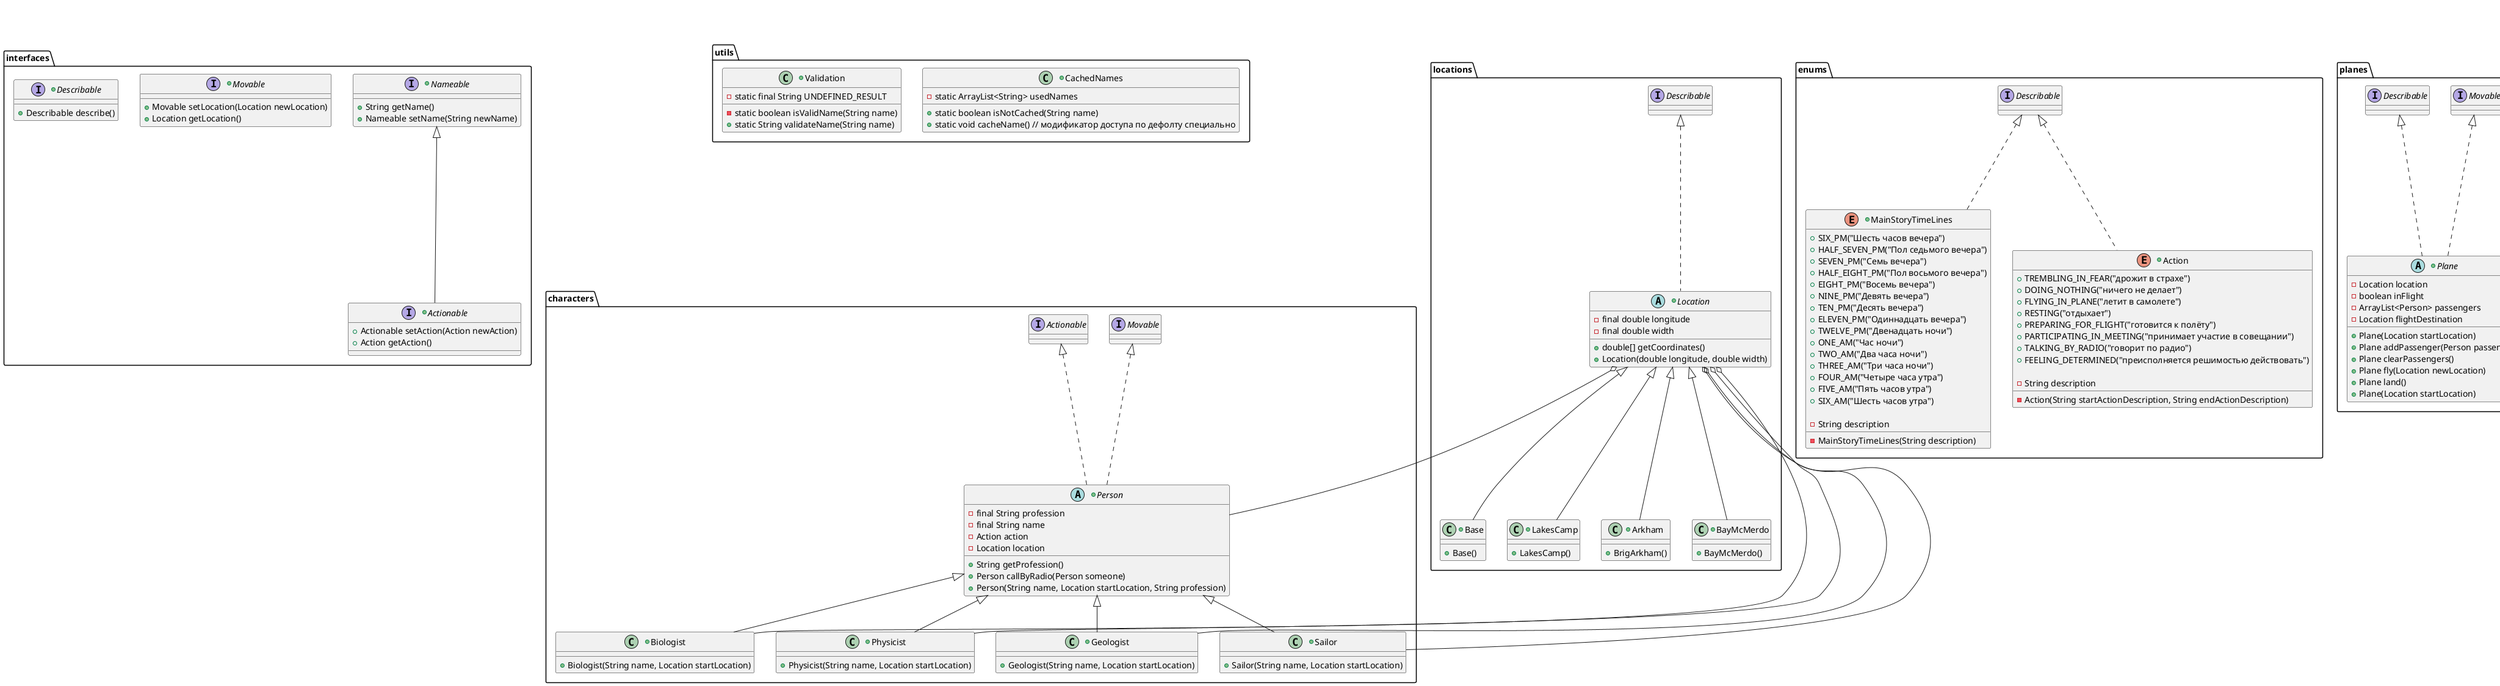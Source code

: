@startuml
package interfaces {

    +interface Actionable extends Nameable{
        +{field}Actionable setAction(Action newAction)
        +{field}Action getAction()
    }
    +interface Movable {
            +{method}Movable setLocation(Location newLocation)
            +{method}Location getLocation()
        }

    +interface Nameable {
        +{method}String getName()
        +{method}Nameable setName(String newName)
    }

    +interface Describable {
        +{method}Describable describe()
    }
}
package utils {
    +class CachedNames {
        -{field}static ArrayList<String> usedNames
        +{method}static boolean isNotCached(String name)
        +{method}static void cacheName() // модификатор доступа по дефолту специально
    }
    +class Validation {
        -{field}static final String UNDEFINED_RESULT
        -{method}static boolean isValidName(String name)
        +{method}static String validateName(String name)
    }
}
package locations {
    +abstract class Location implements Describable{
        -{field}final double longitude
        -{field}final double width
        +{method}double[] getCoordinates()
        +{method}Location(double longitude, double width)
    }
    +class Arkham extends Location {
        +{method}BrigArkham()
    }
    +class BayMcMerdo extends Location{
        +{method}BayMcMerdo()
    }

    +class Base extends Location{
        +{method}Base()
    }

    +class LakesCamp extends Location {
        +{method}LakesCamp()
    }
}
package enums {
    +enum MainStoryTimeLines implements Describable{
        +{field}SIX_PM("Шесть часов вечера")
        +{field}HALF_SEVEN_PM("Пол седьмого вечера")
        +{field}SEVEN_PM("Семь вечера")
        +{field}HALF_EIGHT_PM("Пол восьмого вечера")
        +{field}EIGHT_PM("Восемь вечера")
        +{field}NINE_PM("Девять вечера")
        +{field}TEN_PM("Десять вечера")
        +{field}ELEVEN_PM("Одиннадцать вечера")
        +{field}TWELVE_PM("Двенадцать ночи")
        +{field}ONE_AM("Час ночи")
        +{field}TWO_AM("Два часа ночи")
        +{field}THREE_AM("Три часа ночи")
        +{field}FOUR_AM("Четыре часа утра")
        +{field}FIVE_AM("Пять часов утра")
        +{field}SIX_AM("Шесть часов утра")

        -{field}String description
        -{method}MainStoryTimeLines(String description)
    }

    +enum Action implements Describable{
        +{field}TREMBLING_IN_FEAR("дрожит в страхе")
        +{field}DOING_NOTHING("ничего не делает")
        +{field}FLYING_IN_PLANE("летит в самолете")
        +{field}RESTING("отдыхает")
        +{field}PREPARING_FOR_FLIGHT("готовится к полёту")
        +{field}PARTICIPATING_IN_MEETING("принимает участие в совещании")
        +{field}TALKING_BY_RADIO("говорит по радио")
        +{field}FEELING_DETERMINED("преисполняется решимостью действовать")

        -{field}String description
        -{method}Action(String startActionDescription, String endActionDescription)
    }
}

package characters {
    +abstract class Person implements Movable, Actionable{
        -{field}final String profession
        -{field}final String name
        -{field}Action action
        -{field}Location location
        +{method}String getProfession()
        +{method}Person callByRadio(Person someone)
        +{method}Person(String name, Location startLocation, String profession)
    }
    Location o-- Person

    +class Geologist extends Person {
        +{method}Geologist(String name, Location startLocation)
    }
    Location o-- Geologist

    +class Sailor extends Person {
        +{method}Sailor(String name, Location startLocation)
    }
    Location o-- Sailor

    +class Biologist extends Person {
        +{method}Biologist(String name, Location startLocation)
    }
    Location o-- Biologist

    +class Physicist extends Person {
        +{method}Physicist(String name, Location startLocation)
    }
    Location o-- Physicist
}

package planes {
    +abstract class Plane implements Movable, Describable{
        -{field}Location location
        -{field}boolean inFlight
        -{field}ArrayList<Person> passengers
        -{field}Location flightDestination
        +{method}Plane(Location startLocation)
        +{method}Plane addPassenger(Person passenger)
        +{method}Plane clearPassengers()
        +{method}Plane fly(Location newLocation)
        +{method}Plane land()
        +{method}Plane(Location startLocation)
    }
}
package Stories {
    +class MainStory {
        -{field}static Person dayer = new Geologist("Дайер", new Base()) // MainCharacter
        -{field}static Person goonarson = new Sailor("Гунарсон", new BayMcMerdo())
        -{field}static Person larsen = new Sailor("Ларсен", new BayMcMerdo())
        -{field}static Person douglas = new Sailor("Дуглас", new BrigArkham())
        -{field}static Person sherman = new Physicist("Шерман", new BayMcMerdo())
        -{field}static Person torfinsen = new Sailor("Торфинсен", new BrigArkham())
        -{field}static Person lake = new Biologist("Лейк", new LakesCamp())
        -{field}static Plane fifth = new Plane(new BayMcMerdo())
        -{method}MainStory()
        +{method}static void start()
    }
}


@enduml
